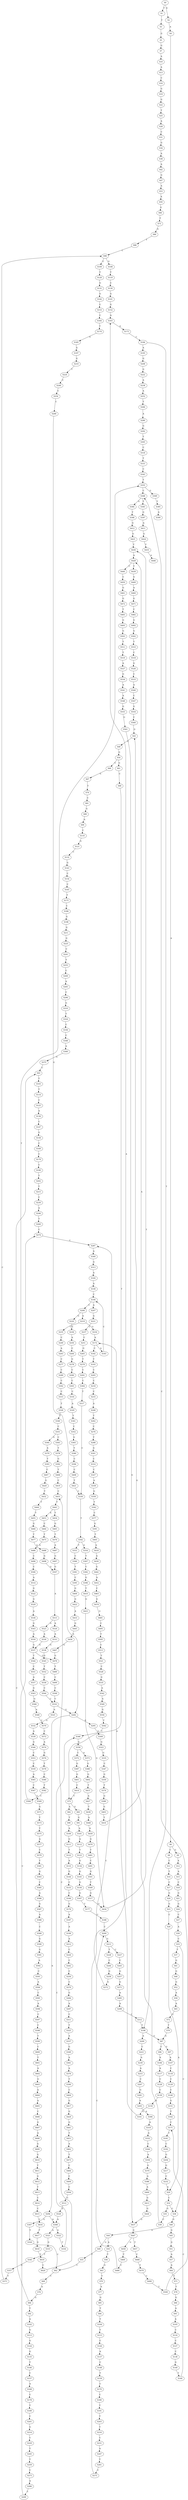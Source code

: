 strict digraph  {
	S0 -> S1 [ label = T ];
	S0 -> S2 [ label = G ];
	S1 -> S3 [ label = T ];
	S2 -> S4 [ label = A ];
	S3 -> S5 [ label = G ];
	S4 -> S6 [ label = A ];
	S5 -> S7 [ label = G ];
	S6 -> S8 [ label = C ];
	S6 -> S9 [ label = G ];
	S7 -> S10 [ label = A ];
	S8 -> S11 [ label = C ];
	S9 -> S12 [ label = A ];
	S10 -> S13 [ label = A ];
	S11 -> S14 [ label = T ];
	S12 -> S15 [ label = A ];
	S13 -> S16 [ label = C ];
	S14 -> S17 [ label = C ];
	S15 -> S18 [ label = C ];
	S16 -> S19 [ label = G ];
	S17 -> S20 [ label = G ];
	S18 -> S21 [ label = G ];
	S19 -> S22 [ label = G ];
	S20 -> S23 [ label = G ];
	S21 -> S24 [ label = G ];
	S22 -> S25 [ label = T ];
	S23 -> S26 [ label = C ];
	S24 -> S27 [ label = C ];
	S25 -> S28 [ label = A ];
	S26 -> S29 [ label = A ];
	S27 -> S30 [ label = A ];
	S28 -> S31 [ label = C ];
	S29 -> S32 [ label = C ];
	S30 -> S33 [ label = C ];
	S31 -> S34 [ label = G ];
	S32 -> S35 [ label = G ];
	S32 -> S36 [ label = C ];
	S33 -> S36 [ label = C ];
	S33 -> S37 [ label = T ];
	S34 -> S38 [ label = A ];
	S35 -> S39 [ label = C ];
	S36 -> S40 [ label = G ];
	S37 -> S41 [ label = G ];
	S38 -> S42 [ label = A ];
	S39 -> S43 [ label = G ];
	S40 -> S44 [ label = A ];
	S40 -> S45 [ label = G ];
	S41 -> S46 [ label = G ];
	S42 -> S47 [ label = G ];
	S43 -> S48 [ label = C ];
	S44 -> S49 [ label = G ];
	S44 -> S50 [ label = A ];
	S45 -> S51 [ label = G ];
	S46 -> S52 [ label = G ];
	S47 -> S53 [ label = A ];
	S48 -> S54 [ label = G ];
	S49 -> S55 [ label = T ];
	S50 -> S56 [ label = T ];
	S51 -> S57 [ label = A ];
	S52 -> S58 [ label = A ];
	S53 -> S59 [ label = A ];
	S54 -> S60 [ label = C ];
	S54 -> S61 [ label = G ];
	S55 -> S62 [ label = C ];
	S56 -> S63 [ label = G ];
	S57 -> S64 [ label = A ];
	S58 -> S65 [ label = A ];
	S59 -> S66 [ label = G ];
	S60 -> S67 [ label = G ];
	S61 -> S68 [ label = C ];
	S62 -> S69 [ label = C ];
	S63 -> S70 [ label = T ];
	S64 -> S71 [ label = T ];
	S65 -> S72 [ label = C ];
	S66 -> S73 [ label = T ];
	S67 -> S74 [ label = T ];
	S68 -> S75 [ label = T ];
	S69 -> S76 [ label = A ];
	S70 -> S77 [ label = A ];
	S71 -> S78 [ label = T ];
	S72 -> S79 [ label = T ];
	S73 -> S80 [ label = G ];
	S74 -> S81 [ label = C ];
	S75 -> S82 [ label = A ];
	S75 -> S83 [ label = G ];
	S76 -> S84 [ label = G ];
	S77 -> S85 [ label = G ];
	S78 -> S86 [ label = G ];
	S79 -> S87 [ label = G ];
	S80 -> S88 [ label = T ];
	S81 -> S89 [ label = G ];
	S82 -> S90 [ label = T ];
	S83 -> S91 [ label = G ];
	S84 -> S92 [ label = T ];
	S84 -> S93 [ label = C ];
	S85 -> S94 [ label = T ];
	S86 -> S95 [ label = A ];
	S87 -> S96 [ label = C ];
	S87 -> S97 [ label = G ];
	S88 -> S98 [ label = C ];
	S89 -> S99 [ label = A ];
	S90 -> S100 [ label = A ];
	S91 -> S101 [ label = A ];
	S92 -> S102 [ label = A ];
	S93 -> S103 [ label = T ];
	S94 -> S104 [ label = T ];
	S95 -> S105 [ label = A ];
	S96 -> S106 [ label = A ];
	S97 -> S107 [ label = A ];
	S98 -> S108 [ label = G ];
	S98 -> S109 [ label = C ];
	S99 -> S110 [ label = C ];
	S100 -> S111 [ label = G ];
	S101 -> S112 [ label = A ];
	S102 -> S113 [ label = G ];
	S103 -> S114 [ label = T ];
	S104 -> S115 [ label = T ];
	S105 -> S116 [ label = C ];
	S106 -> S117 [ label = A ];
	S107 -> S118 [ label = C ];
	S108 -> S119 [ label = T ];
	S109 -> S120 [ label = T ];
	S110 -> S121 [ label = G ];
	S111 -> S122 [ label = T ];
	S112 -> S123 [ label = T ];
	S113 -> S124 [ label = G ];
	S114 -> S125 [ label = C ];
	S115 -> S126 [ label = C ];
	S116 -> S127 [ label = C ];
	S117 -> S128 [ label = C ];
	S118 -> S129 [ label = C ];
	S119 -> S130 [ label = C ];
	S120 -> S131 [ label = G ];
	S121 -> S132 [ label = C ];
	S122 -> S133 [ label = A ];
	S123 -> S134 [ label = G ];
	S124 -> S135 [ label = G ];
	S125 -> S136 [ label = A ];
	S126 -> S137 [ label = A ];
	S127 -> S138 [ label = C ];
	S128 -> S139 [ label = C ];
	S129 -> S140 [ label = C ];
	S130 -> S141 [ label = G ];
	S131 -> S142 [ label = G ];
	S132 -> S143 [ label = G ];
	S133 -> S144 [ label = G ];
	S134 -> S145 [ label = G ];
	S135 -> S146 [ label = T ];
	S136 -> S147 [ label = C ];
	S137 -> S148 [ label = C ];
	S138 -> S149 [ label = G ];
	S139 -> S150 [ label = A ];
	S140 -> S151 [ label = G ];
	S141 -> S152 [ label = G ];
	S142 -> S153 [ label = C ];
	S143 -> S154 [ label = C ];
	S144 -> S155 [ label = C ];
	S145 -> S156 [ label = G ];
	S146 -> S157 [ label = C ];
	S147 -> S158 [ label = G ];
	S148 -> S159 [ label = T ];
	S149 -> S160 [ label = T ];
	S150 -> S161 [ label = G ];
	S151 -> S162 [ label = T ];
	S152 -> S163 [ label = A ];
	S153 -> S164 [ label = C ];
	S154 -> S165 [ label = C ];
	S155 -> S166 [ label = C ];
	S156 -> S167 [ label = G ];
	S157 -> S168 [ label = A ];
	S158 -> S169 [ label = C ];
	S159 -> S170 [ label = C ];
	S160 -> S171 [ label = C ];
	S161 -> S172 [ label = A ];
	S162 -> S171 [ label = C ];
	S163 -> S173 [ label = A ];
	S164 -> S174 [ label = T ];
	S165 -> S175 [ label = T ];
	S166 -> S176 [ label = G ];
	S167 -> S177 [ label = T ];
	S168 -> S178 [ label = C ];
	S169 -> S179 [ label = C ];
	S170 -> S180 [ label = C ];
	S171 -> S181 [ label = T ];
	S172 -> S182 [ label = C ];
	S172 -> S183 [ label = A ];
	S173 -> S184 [ label = C ];
	S174 -> S185 [ label = G ];
	S175 -> S186 [ label = C ];
	S176 -> S187 [ label = A ];
	S177 -> S188 [ label = C ];
	S178 -> S189 [ label = T ];
	S179 -> S190 [ label = C ];
	S180 -> S191 [ label = T ];
	S181 -> S192 [ label = C ];
	S182 -> S193 [ label = T ];
	S183 -> S194 [ label = C ];
	S184 -> S195 [ label = A ];
	S184 -> S196 [ label = T ];
	S185 -> S197 [ label = G ];
	S186 -> S198 [ label = G ];
	S187 -> S199 [ label = A ];
	S188 -> S200 [ label = C ];
	S189 -> S201 [ label = C ];
	S190 -> S202 [ label = T ];
	S191 -> S203 [ label = T ];
	S192 -> S204 [ label = G ];
	S193 -> S205 [ label = C ];
	S194 -> S206 [ label = C ];
	S194 -> S207 [ label = A ];
	S195 -> S208 [ label = G ];
	S196 -> S87 [ label = G ];
	S196 -> S209 [ label = A ];
	S197 -> S210 [ label = G ];
	S198 -> S211 [ label = G ];
	S199 -> S212 [ label = A ];
	S200 -> S213 [ label = G ];
	S201 -> S214 [ label = G ];
	S202 -> S215 [ label = T ];
	S203 -> S216 [ label = T ];
	S204 -> S217 [ label = G ];
	S205 -> S218 [ label = C ];
	S206 -> S219 [ label = A ];
	S206 -> S220 [ label = G ];
	S207 -> S221 [ label = G ];
	S208 -> S222 [ label = G ];
	S209 -> S223 [ label = C ];
	S210 -> S224 [ label = T ];
	S211 -> S225 [ label = G ];
	S212 -> S226 [ label = C ];
	S213 -> S227 [ label = C ];
	S213 -> S228 [ label = T ];
	S214 -> S229 [ label = C ];
	S215 -> S230 [ label = C ];
	S216 -> S231 [ label = C ];
	S217 -> S232 [ label = C ];
	S218 -> S233 [ label = C ];
	S219 -> S234 [ label = G ];
	S219 -> S235 [ label = C ];
	S220 -> S236 [ label = G ];
	S221 -> S237 [ label = C ];
	S222 -> S238 [ label = A ];
	S223 -> S239 [ label = A ];
	S224 -> S240 [ label = C ];
	S225 -> S241 [ label = C ];
	S226 -> S242 [ label = C ];
	S227 -> S243 [ label = C ];
	S228 -> S244 [ label = C ];
	S229 -> S245 [ label = T ];
	S230 -> S246 [ label = A ];
	S231 -> S247 [ label = A ];
	S232 -> S29 [ label = A ];
	S233 -> S248 [ label = A ];
	S234 -> S172 [ label = A ];
	S235 -> S249 [ label = C ];
	S236 -> S250 [ label = A ];
	S237 -> S251 [ label = C ];
	S238 -> S252 [ label = A ];
	S239 -> S253 [ label = A ];
	S240 -> S254 [ label = C ];
	S241 -> S255 [ label = T ];
	S242 -> S256 [ label = C ];
	S243 -> S257 [ label = G ];
	S244 -> S258 [ label = G ];
	S245 -> S259 [ label = T ];
	S246 -> S260 [ label = T ];
	S247 -> S261 [ label = T ];
	S248 -> S262 [ label = T ];
	S249 -> S263 [ label = A ];
	S250 -> S264 [ label = C ];
	S251 -> S265 [ label = G ];
	S252 -> S266 [ label = T ];
	S253 -> S267 [ label = C ];
	S254 -> S268 [ label = C ];
	S255 -> S269 [ label = C ];
	S256 -> S270 [ label = C ];
	S257 -> S271 [ label = G ];
	S258 -> S272 [ label = G ];
	S259 -> S273 [ label = C ];
	S260 -> S274 [ label = C ];
	S261 -> S275 [ label = C ];
	S262 -> S276 [ label = C ];
	S263 -> S277 [ label = C ];
	S264 -> S278 [ label = G ];
	S265 -> S279 [ label = T ];
	S266 -> S280 [ label = A ];
	S267 -> S281 [ label = G ];
	S268 -> S282 [ label = G ];
	S269 -> S283 [ label = A ];
	S270 -> S284 [ label = G ];
	S271 -> S285 [ label = A ];
	S272 -> S163 [ label = A ];
	S273 -> S286 [ label = A ];
	S274 -> S287 [ label = C ];
	S275 -> S287 [ label = C ];
	S276 -> S288 [ label = T ];
	S277 -> S289 [ label = C ];
	S278 -> S290 [ label = C ];
	S279 -> S291 [ label = C ];
	S280 -> S292 [ label = G ];
	S281 -> S293 [ label = A ];
	S282 -> S294 [ label = A ];
	S282 -> S295 [ label = G ];
	S283 -> S296 [ label = C ];
	S284 -> S297 [ label = A ];
	S285 -> S298 [ label = A ];
	S286 -> S299 [ label = T ];
	S287 -> S300 [ label = A ];
	S288 -> S301 [ label = G ];
	S289 -> S302 [ label = C ];
	S290 -> S303 [ label = C ];
	S291 -> S304 [ label = C ];
	S292 -> S305 [ label = T ];
	S293 -> S306 [ label = A ];
	S294 -> S307 [ label = G ];
	S294 -> S308 [ label = A ];
	S295 -> S309 [ label = A ];
	S296 -> S310 [ label = G ];
	S297 -> S311 [ label = C ];
	S298 -> S312 [ label = C ];
	S299 -> S274 [ label = C ];
	S300 -> S313 [ label = G ];
	S301 -> S314 [ label = C ];
	S302 -> S315 [ label = C ];
	S303 -> S316 [ label = C ];
	S304 -> S317 [ label = T ];
	S305 -> S318 [ label = C ];
	S306 -> S319 [ label = A ];
	S307 -> S320 [ label = T ];
	S308 -> S321 [ label = A ];
	S308 -> S322 [ label = G ];
	S309 -> S323 [ label = G ];
	S310 -> S324 [ label = T ];
	S311 -> S325 [ label = T ];
	S312 -> S196 [ label = T ];
	S313 -> S326 [ label = A ];
	S314 -> S327 [ label = C ];
	S315 -> S328 [ label = T ];
	S316 -> S329 [ label = A ];
	S317 -> S330 [ label = C ];
	S318 -> S331 [ label = T ];
	S319 -> S332 [ label = A ];
	S320 -> S62 [ label = C ];
	S321 -> S333 [ label = G ];
	S322 -> S334 [ label = T ];
	S323 -> S335 [ label = G ];
	S324 -> S336 [ label = C ];
	S325 -> S337 [ label = A ];
	S326 -> S338 [ label = A ];
	S327 -> S339 [ label = A ];
	S328 -> S340 [ label = T ];
	S329 -> S341 [ label = T ];
	S330 -> S342 [ label = T ];
	S331 -> S343 [ label = C ];
	S332 -> S344 [ label = C ];
	S333 -> S345 [ label = T ];
	S334 -> S346 [ label = C ];
	S335 -> S347 [ label = C ];
	S336 -> S348 [ label = C ];
	S337 -> S349 [ label = G ];
	S338 -> S194 [ label = C ];
	S339 -> S350 [ label = G ];
	S340 -> S351 [ label = C ];
	S341 -> S352 [ label = C ];
	S342 -> S353 [ label = T ];
	S342 -> S354 [ label = G ];
	S343 -> S355 [ label = T ];
	S344 -> S356 [ label = A ];
	S345 -> S357 [ label = G ];
	S346 -> S358 [ label = G ];
	S347 -> S359 [ label = G ];
	S348 -> S360 [ label = A ];
	S349 -> S361 [ label = A ];
	S350 -> S362 [ label = T ];
	S351 -> S363 [ label = C ];
	S351 -> S364 [ label = G ];
	S352 -> S365 [ label = G ];
	S353 -> S366 [ label = C ];
	S354 -> S367 [ label = T ];
	S355 -> S368 [ label = C ];
	S355 -> S369 [ label = G ];
	S356 -> S370 [ label = G ];
	S357 -> S371 [ label = T ];
	S358 -> S372 [ label = C ];
	S358 -> S373 [ label = A ];
	S359 -> S374 [ label = T ];
	S360 -> S375 [ label = G ];
	S361 -> S376 [ label = A ];
	S362 -> S377 [ label = C ];
	S363 -> S378 [ label = T ];
	S364 -> S379 [ label = A ];
	S365 -> S380 [ label = T ];
	S366 -> S381 [ label = T ];
	S367 -> S382 [ label = C ];
	S368 -> S383 [ label = T ];
	S368 -> S384 [ label = G ];
	S369 -> S385 [ label = T ];
	S370 -> S386 [ label = A ];
	S371 -> S98 [ label = C ];
	S372 -> S387 [ label = G ];
	S373 -> S388 [ label = G ];
	S374 -> S389 [ label = G ];
	S375 -> S93 [ label = C ];
	S376 -> S390 [ label = T ];
	S377 -> S391 [ label = G ];
	S378 -> S392 [ label = G ];
	S379 -> S393 [ label = T ];
	S380 -> S394 [ label = C ];
	S381 -> S395 [ label = C ];
	S382 -> S396 [ label = G ];
	S383 -> S397 [ label = G ];
	S384 -> S398 [ label = T ];
	S385 -> S399 [ label = A ];
	S386 -> S400 [ label = A ];
	S387 -> S401 [ label = G ];
	S388 -> S402 [ label = G ];
	S389 -> S403 [ label = G ];
	S390 -> S404 [ label = C ];
	S391 -> S405 [ label = T ];
	S392 -> S406 [ label = T ];
	S393 -> S407 [ label = C ];
	S394 -> S408 [ label = C ];
	S395 -> S409 [ label = G ];
	S396 -> S410 [ label = T ];
	S397 -> S411 [ label = A ];
	S398 -> S412 [ label = G ];
	S400 -> S413 [ label = G ];
	S401 -> S414 [ label = C ];
	S402 -> S415 [ label = T ];
	S403 -> S416 [ label = T ];
	S404 -> S417 [ label = G ];
	S405 -> S418 [ label = A ];
	S406 -> S419 [ label = C ];
	S407 -> S420 [ label = G ];
	S408 -> S421 [ label = T ];
	S409 -> S422 [ label = G ];
	S410 -> S423 [ label = G ];
	S411 -> S424 [ label = G ];
	S412 -> S425 [ label = G ];
	S413 -> S426 [ label = G ];
	S414 -> S75 [ label = T ];
	S415 -> S427 [ label = A ];
	S416 -> S428 [ label = A ];
	S417 -> S429 [ label = G ];
	S418 -> S430 [ label = A ];
	S419 -> S431 [ label = C ];
	S420 -> S432 [ label = T ];
	S421 -> S330 [ label = C ];
	S422 -> S433 [ label = A ];
	S423 -> S434 [ label = G ];
	S424 -> S435 [ label = T ];
	S425 -> S436 [ label = T ];
	S426 -> S437 [ label = G ];
	S427 -> S438 [ label = T ];
	S428 -> S439 [ label = T ];
	S428 -> S440 [ label = C ];
	S429 -> S441 [ label = G ];
	S430 -> S442 [ label = G ];
	S431 -> S443 [ label = T ];
	S432 -> S444 [ label = T ];
	S433 -> S445 [ label = G ];
	S434 -> S436 [ label = T ];
	S435 -> S446 [ label = A ];
	S436 -> S428 [ label = A ];
	S437 -> S447 [ label = G ];
	S438 -> S448 [ label = A ];
	S439 -> S449 [ label = G ];
	S440 -> S450 [ label = C ];
	S441 -> S451 [ label = T ];
	S442 -> S452 [ label = A ];
	S443 -> S453 [ label = A ];
	S443 -> S454 [ label = T ];
	S444 -> S455 [ label = T ];
	S445 -> S456 [ label = A ];
	S447 -> S457 [ label = T ];
	S447 -> S458 [ label = G ];
	S448 -> S459 [ label = A ];
	S449 -> S460 [ label = A ];
	S450 -> S461 [ label = G ];
	S451 -> S462 [ label = A ];
	S452 -> S463 [ label = C ];
	S453 -> S464 [ label = C ];
	S454 -> S465 [ label = G ];
	S455 -> S466 [ label = G ];
	S456 -> S467 [ label = G ];
	S457 -> S468 [ label = C ];
	S458 -> S469 [ label = T ];
	S459 -> S470 [ label = G ];
	S460 -> S471 [ label = G ];
	S461 -> S472 [ label = G ];
	S462 -> S473 [ label = T ];
	S463 -> S474 [ label = G ];
	S464 -> S475 [ label = T ];
	S465 -> S476 [ label = T ];
	S466 -> S477 [ label = T ];
	S467 -> S478 [ label = G ];
	S468 -> S479 [ label = T ];
	S469 -> S480 [ label = C ];
	S470 -> S481 [ label = T ];
	S471 -> S482 [ label = C ];
	S472 -> S483 [ label = T ];
	S473 -> S484 [ label = C ];
	S474 -> S485 [ label = G ];
	S475 -> S486 [ label = A ];
	S476 -> S487 [ label = A ];
	S477 -> S488 [ label = A ];
	S478 -> S489 [ label = T ];
	S479 -> S490 [ label = C ];
	S480 -> S200 [ label = C ];
	S481 -> S491 [ label = C ];
	S482 -> S492 [ label = G ];
	S483 -> S493 [ label = G ];
	S484 -> S494 [ label = C ];
	S485 -> S495 [ label = C ];
	S486 -> S496 [ label = C ];
	S487 -> S497 [ label = G ];
	S488 -> S498 [ label = G ];
	S489 -> S499 [ label = C ];
	S490 -> S500 [ label = T ];
	S491 -> S501 [ label = G ];
	S492 -> S502 [ label = G ];
	S493 -> S503 [ label = G ];
	S494 -> S504 [ label = C ];
	S495 -> S505 [ label = T ];
	S496 -> S506 [ label = C ];
	S497 -> S507 [ label = G ];
	S498 -> S507 [ label = G ];
	S499 -> S508 [ label = C ];
	S500 -> S368 [ label = C ];
	S501 -> S509 [ label = T ];
	S502 -> S510 [ label = T ];
	S503 -> S511 [ label = T ];
	S504 -> S512 [ label = G ];
	S505 -> S513 [ label = C ];
	S506 -> S514 [ label = A ];
	S507 -> S515 [ label = A ];
	S508 -> S516 [ label = C ];
	S509 -> S517 [ label = G ];
	S510 -> S518 [ label = C ];
	S511 -> S519 [ label = T ];
	S512 -> S520 [ label = A ];
	S513 -> S521 [ label = T ];
	S514 -> S522 [ label = G ];
	S515 -> S523 [ label = G ];
	S515 -> S524 [ label = A ];
	S516 -> S525 [ label = A ];
	S516 -> S282 [ label = G ];
	S517 -> S434 [ label = G ];
	S518 -> S526 [ label = G ];
	S519 -> S527 [ label = A ];
	S520 -> S308 [ label = A ];
	S521 -> S528 [ label = C ];
	S522 -> S529 [ label = G ];
	S523 -> S530 [ label = A ];
	S524 -> S531 [ label = A ];
	S525 -> S532 [ label = G ];
	S526 -> S533 [ label = C ];
	S527 -> S534 [ label = G ];
	S528 -> S535 [ label = G ];
	S529 -> S536 [ label = A ];
	S530 -> S537 [ label = G ];
	S531 -> S538 [ label = G ];
	S532 -> S539 [ label = A ];
	S533 -> S540 [ label = A ];
	S534 -> S541 [ label = A ];
	S535 -> S542 [ label = A ];
	S536 -> S543 [ label = G ];
	S537 -> S544 [ label = T ];
	S537 -> S478 [ label = G ];
	S538 -> S545 [ label = G ];
	S539 -> S546 [ label = G ];
	S540 -> S547 [ label = C ];
	S541 -> S548 [ label = A ];
	S542 -> S549 [ label = A ];
	S543 -> S550 [ label = A ];
	S544 -> S551 [ label = C ];
	S545 -> S552 [ label = T ];
	S546 -> S553 [ label = C ];
	S547 -> S554 [ label = G ];
	S548 -> S555 [ label = G ];
	S549 -> S556 [ label = G ];
	S550 -> S537 [ label = G ];
	S551 -> S557 [ label = A ];
	S552 -> S558 [ label = C ];
	S553 -> S559 [ label = C ];
	S554 -> S560 [ label = C ];
	S555 -> S561 [ label = G ];
	S556 -> S562 [ label = T ];
	S557 -> S563 [ label = G ];
	S558 -> S564 [ label = C ];
	S559 -> S565 [ label = A ];
	S560 -> S43 [ label = G ];
	S561 -> S437 [ label = G ];
	S562 -> S346 [ label = C ];
	S563 -> S566 [ label = G ];
	S564 -> S516 [ label = C ];
	S565 -> S567 [ label = C ];
	S566 -> S568 [ label = A ];
	S567 -> S569 [ label = G ];
	S568 -> S570 [ label = C ];
	S569 -> S571 [ label = G ];
	S570 -> S572 [ label = C ];
	S571 -> S573 [ label = T ];
	S572 -> S574 [ label = A ];
	S573 -> S575 [ label = T ];
	S574 -> S576 [ label = G ];
	S575 -> S577 [ label = A ];
	S576 -> S578 [ label = T ];
	S577 -> S579 [ label = C ];
	S578 -> S580 [ label = C ];
	S579 -> S581 [ label = T ];
	S580 -> S582 [ label = T ];
	S581 -> S583 [ label = G ];
	S582 -> S584 [ label = C ];
	S583 -> S585 [ label = C ];
	S584 -> S355 [ label = T ];
	S585 -> S586 [ label = A ];
	S586 -> S587 [ label = G ];
	S587 -> S588 [ label = A ];
	S588 -> S589 [ label = C ];
	S589 -> S590 [ label = G ];
	S590 -> S591 [ label = G ];
	S591 -> S592 [ label = A ];
	S592 -> S593 [ label = C ];
	S593 -> S594 [ label = A ];
	S594 -> S595 [ label = C ];
	S595 -> S596 [ label = A ];
	S596 -> S597 [ label = C ];
	S597 -> S598 [ label = C ];
	S598 -> S599 [ label = T ];
	S599 -> S600 [ label = C ];
	S600 -> S601 [ label = T ];
	S601 -> S602 [ label = A ];
	S602 -> S603 [ label = G ];
	S603 -> S604 [ label = A ];
	S604 -> S605 [ label = A ];
	S605 -> S606 [ label = C ];
	S606 -> S607 [ label = G ];
	S607 -> S608 [ label = A ];
	S608 -> S609 [ label = G ];
	S609 -> S610 [ label = G ];
	S610 -> S611 [ label = T ];
	S611 -> S612 [ label = G ];
	S612 -> S613 [ label = T ];
	S613 -> S614 [ label = C ];
	S614 -> S615 [ label = C ];
	S615 -> S616 [ label = C ];
	S616 -> S617 [ label = T ];
	S617 -> S618 [ label = G ];
	S618 -> S619 [ label = T ];
	S619 -> S620 [ label = C ];
	S620 -> S431 [ label = C ];
}
